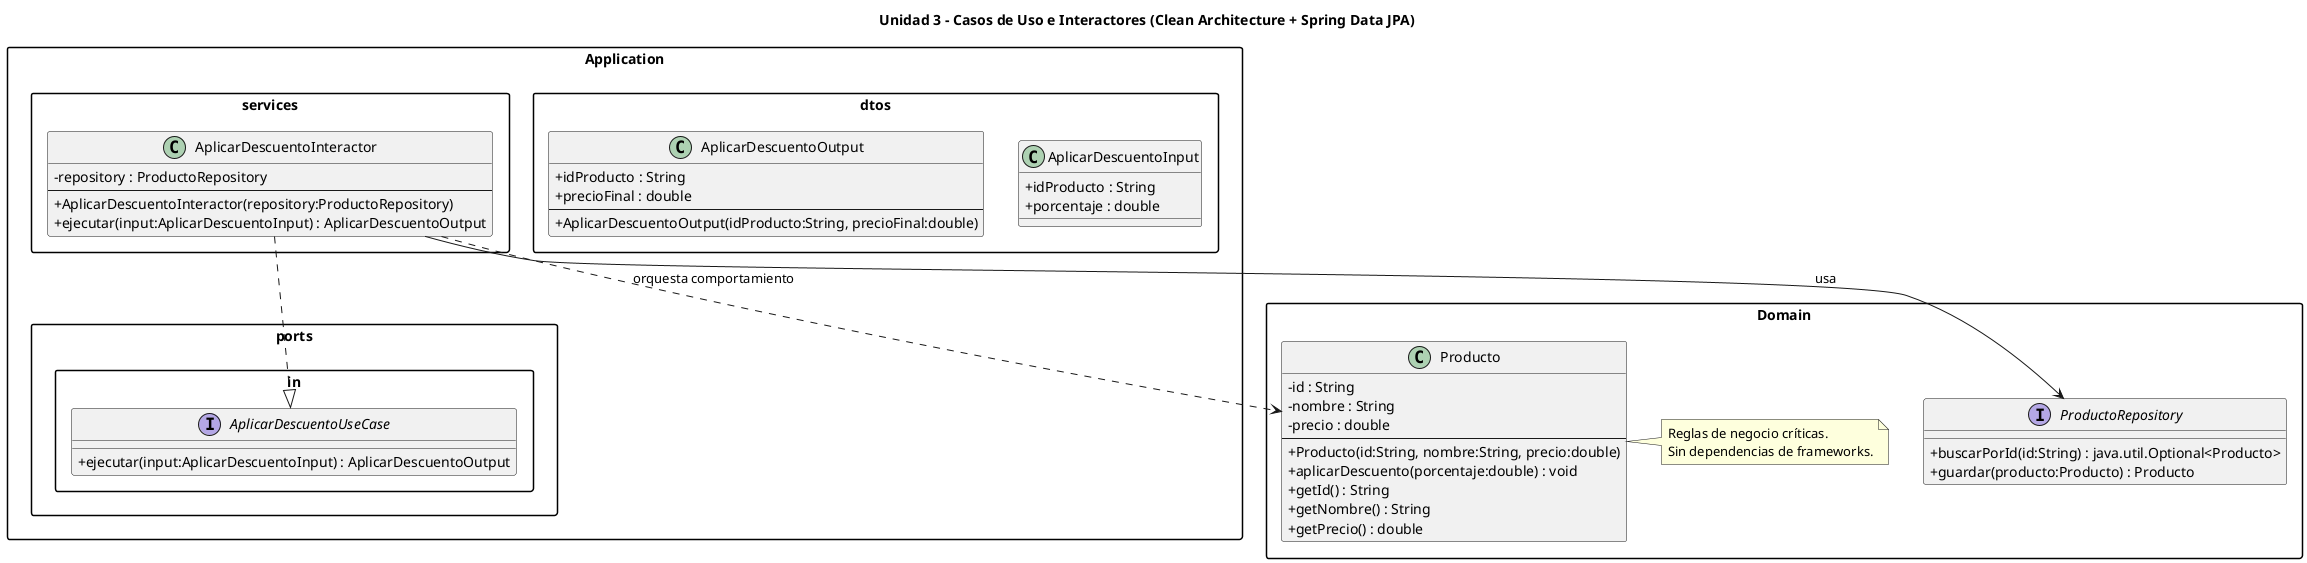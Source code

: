@startuml
skinparam classAttributeIconSize 0
skinparam packageStyle rectangle
title Unidad 3 – Casos de Uso e Interactores (Clean Architecture + Spring Data JPA)

package "Domain" {
  class Producto {
    - id : String
    - nombre : String
    - precio : double
    --
    + Producto(id:String, nombre:String, precio:double)
    + aplicarDescuento(porcentaje:double) : void
    + getId() : String
    + getNombre() : String
    + getPrecio() : double
  }

  interface ProductoRepository {
    + buscarPorId(id:String) : java.util.Optional<Producto>
    + guardar(producto:Producto) : Producto
  }

  note right of Producto
    Reglas de negocio críticas.
    Sin dependencias de frameworks.
  end note
}

package "Application" {
  package "ports.in" {
    interface AplicarDescuentoUseCase {
      + ejecutar(input:AplicarDescuentoInput) : AplicarDescuentoOutput
    }
  }

  package "dtos" {
    class AplicarDescuentoInput {
      + idProducto : String
      + porcentaje : double
    }

    class AplicarDescuentoOutput {
      + idProducto : String
      + precioFinal : double
      --
      + AplicarDescuentoOutput(idProducto:String, precioFinal:double)
    }
  }

  package "services" {
    class AplicarDescuentoInteractor {
      - repository : ProductoRepository
      --
      + AplicarDescuentoInteractor(repository:ProductoRepository)
      + ejecutar(input:AplicarDescuentoInput) : AplicarDescuentoOutput
    }
  }

  AplicarDescuentoInteractor ..|> AplicarDescuentoUseCase
  AplicarDescuentoInteractor --> ProductoRepository : usa
  AplicarDescuentoInteractor ..> Producto : orquesta comportamiento
}


@enduml
